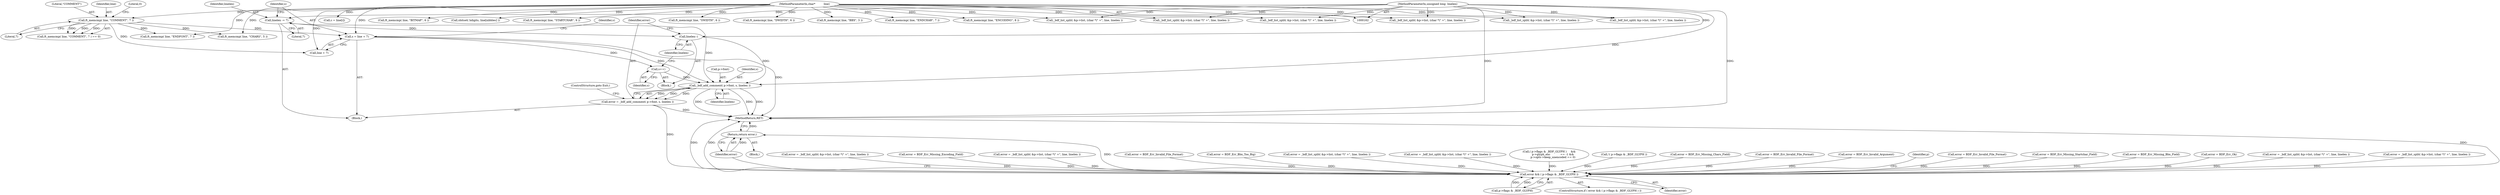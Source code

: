 digraph "0_savannah_7f2e4f4f553f6836be7683f66226afac3fa979b8@pointer" {
"1000231" [label="(Call,_bdf_add_comment( p->font, s, linelen ))"];
"1000225" [label="(Call,s++)"];
"1000214" [label="(Call,s = line + 7)"];
"1000205" [label="(Call,ft_memcmp( line, \"COMMENT\", 7 ))"];
"1000163" [label="(MethodParameterIn,char*          line)"];
"1000227" [label="(Call,linelen--)"];
"1000211" [label="(Call,linelen -= 7)"];
"1000164" [label="(MethodParameterIn,unsigned long  linelen)"];
"1000229" [label="(Call,error = _bdf_add_comment( p->font, s, linelen ))"];
"1001549" [label="(Call,error && ( p->flags & _BDF_GLYPH ))"];
"1001560" [label="(Return,return error;)"];
"1000208" [label="(Literal,7)"];
"1001065" [label="(Call,error = _bdf_list_split( &p->list, (char *)\" +\", line, linelen ))"];
"1001544" [label="(Call,error = BDF_Err_Missing_Encoding_Field)"];
"1001146" [label="(Call,error = _bdf_list_split( &p->list, (char *)\" +\", line, linelen ))"];
"1000212" [label="(Identifier,linelen)"];
"1001561" [label="(Identifier,error)"];
"1000330" [label="(Call,ft_memcmp( line, \"ENDFONT\", 7 ))"];
"1000227" [label="(Call,linelen--)"];
"1000442" [label="(Call,error = BDF_Err_Invalid_File_Format)"];
"1000210" [label="(Block,)"];
"1000232" [label="(Call,p->font)"];
"1001507" [label="(Call,error = BDF_Err_Bbx_Too_Big)"];
"1000407" [label="(Call,error = _bdf_list_split( &p->list, (char *)\" +\", line, linelen ))"];
"1000163" [label="(MethodParameterIn,char*          line)"];
"1001549" [label="(Call,error && ( p->flags & _BDF_GLYPH ))"];
"1000224" [label="(Block,)"];
"1000207" [label="(Literal,\"COMMENT\")"];
"1000998" [label="(Call,ft_memcmp( line, \"SWIDTH\", 6 ))"];
"1000214" [label="(Call,s = line + 7)"];
"1001051" [label="(Call,ft_memcmp( line, \"DWIDTH\", 6 ))"];
"1000258" [label="(Call,error = _bdf_list_split( &p->list, (char *)\" +\", line, linelen ))"];
"1000225" [label="(Call,s++)"];
"1000374" [label="(Call,( p->flags & _BDF_GLYPH )     &&\n         p->glyph_enc            == -1 &&\n         p->opts->keep_unencoded == 0)"];
"1000235" [label="(Identifier,s)"];
"1000213" [label="(Literal,7)"];
"1000228" [label="(Identifier,linelen)"];
"1000215" [label="(Identifier,s)"];
"1000216" [label="(Call,line + 7)"];
"1000484" [label="(Call,!( p->flags & _BDF_GLYPH ))"];
"1000164" [label="(MethodParameterIn,unsigned long  linelen)"];
"1001560" [label="(Return,return error;)"];
"1001132" [label="(Call,ft_memcmp( line, \"BBX\", 3 ))"];
"1000222" [label="(Identifier,s)"];
"1000231" [label="(Call,_bdf_add_comment( p->font, s, linelen ))"];
"1000236" [label="(Identifier,linelen)"];
"1000356" [label="(Call,ft_memcmp( line, \"ENDCHAR\", 7 ))"];
"1000477" [label="(Call,ft_memcmp( line, \"ENCODING\", 8 ))"];
"1000875" [label="(Call,c = line[i])"];
"1001014" [label="(Call,_bdf_list_split( &p->list, (char *)\" +\", line, linelen ))"];
"1001148" [label="(Call,_bdf_list_split( &p->list, (char *)\" +\", line, linelen ))"];
"1001447" [label="(Call,ft_memcmp( line, \"BITMAP\", 6 ))"];
"1000248" [label="(Call,ft_memcmp( line, \"CHARS\", 5 ))"];
"1000254" [label="(Call,error = BDF_Err_Missing_Chars_Field)"];
"1000260" [label="(Call,_bdf_list_split( &p->list, (char *)\" +\", line, linelen ))"];
"1000211" [label="(Call,linelen -= 7)"];
"1000237" [label="(ControlStructure,goto Exit;)"];
"1001539" [label="(Call,error = BDF_Err_Invalid_File_Format)"];
"1000204" [label="(Call,ft_memcmp( line, \"COMMENT\", 7 ) == 0)"];
"1000309" [label="(Call,error = BDF_Err_Invalid_Argument)"];
"1001558" [label="(Identifier,p)"];
"1000969" [label="(Call,sbitset( hdigits, line[nibbles] ))"];
"1001551" [label="(Call,p->flags & _BDF_GLYPH)"];
"1000409" [label="(Call,_bdf_list_split( &p->list, (char *)\" +\", line, linelen ))"];
"1000230" [label="(Identifier,error)"];
"1000397" [label="(Call,ft_memcmp( line, \"STARTCHAR\", 9 ))"];
"1000586" [label="(Call,error = BDF_Err_Invalid_File_Format)"];
"1000491" [label="(Call,error = BDF_Err_Missing_Startchar_Field)"];
"1001067" [label="(Call,_bdf_list_split( &p->list, (char *)\" +\", line, linelen ))"];
"1001548" [label="(ControlStructure,if ( error && ( p->flags & _BDF_GLYPH ) ))"];
"1001562" [label="(MethodReturn,RET)"];
"1001550" [label="(Identifier,error)"];
"1000205" [label="(Call,ft_memcmp( line, \"COMMENT\", 7 ))"];
"1001462" [label="(Call,error = BDF_Err_Missing_Bbx_Field)"];
"1000229" [label="(Call,error = _bdf_add_comment( p->font, s, linelen ))"];
"1000206" [label="(Identifier,line)"];
"1000209" [label="(Literal,0)"];
"1000168" [label="(Block,)"];
"1000497" [label="(Call,_bdf_list_split( &p->list, (char *)\" +\", line, linelen ))"];
"1000181" [label="(Call,error = BDF_Err_Ok)"];
"1001012" [label="(Call,error = _bdf_list_split( &p->list, (char *)\" +\", line, linelen ))"];
"1000226" [label="(Identifier,s)"];
"1000495" [label="(Call,error = _bdf_list_split( &p->list, (char *)\" +\", line, linelen ))"];
"1000231" -> "1000229"  [label="AST: "];
"1000231" -> "1000236"  [label="CFG: "];
"1000232" -> "1000231"  [label="AST: "];
"1000235" -> "1000231"  [label="AST: "];
"1000236" -> "1000231"  [label="AST: "];
"1000229" -> "1000231"  [label="CFG: "];
"1000231" -> "1001562"  [label="DDG: "];
"1000231" -> "1001562"  [label="DDG: "];
"1000231" -> "1001562"  [label="DDG: "];
"1000231" -> "1000229"  [label="DDG: "];
"1000231" -> "1000229"  [label="DDG: "];
"1000231" -> "1000229"  [label="DDG: "];
"1000225" -> "1000231"  [label="DDG: "];
"1000214" -> "1000231"  [label="DDG: "];
"1000227" -> "1000231"  [label="DDG: "];
"1000211" -> "1000231"  [label="DDG: "];
"1000164" -> "1000231"  [label="DDG: "];
"1000225" -> "1000224"  [label="AST: "];
"1000225" -> "1000226"  [label="CFG: "];
"1000226" -> "1000225"  [label="AST: "];
"1000228" -> "1000225"  [label="CFG: "];
"1000214" -> "1000225"  [label="DDG: "];
"1000214" -> "1000210"  [label="AST: "];
"1000214" -> "1000216"  [label="CFG: "];
"1000215" -> "1000214"  [label="AST: "];
"1000216" -> "1000214"  [label="AST: "];
"1000222" -> "1000214"  [label="CFG: "];
"1000214" -> "1001562"  [label="DDG: "];
"1000205" -> "1000214"  [label="DDG: "];
"1000163" -> "1000214"  [label="DDG: "];
"1000205" -> "1000204"  [label="AST: "];
"1000205" -> "1000208"  [label="CFG: "];
"1000206" -> "1000205"  [label="AST: "];
"1000207" -> "1000205"  [label="AST: "];
"1000208" -> "1000205"  [label="AST: "];
"1000209" -> "1000205"  [label="CFG: "];
"1000205" -> "1000204"  [label="DDG: "];
"1000205" -> "1000204"  [label="DDG: "];
"1000205" -> "1000204"  [label="DDG: "];
"1000163" -> "1000205"  [label="DDG: "];
"1000205" -> "1000216"  [label="DDG: "];
"1000205" -> "1000248"  [label="DDG: "];
"1000205" -> "1000330"  [label="DDG: "];
"1000163" -> "1000162"  [label="AST: "];
"1000163" -> "1001562"  [label="DDG: "];
"1000163" -> "1000216"  [label="DDG: "];
"1000163" -> "1000248"  [label="DDG: "];
"1000163" -> "1000260"  [label="DDG: "];
"1000163" -> "1000330"  [label="DDG: "];
"1000163" -> "1000356"  [label="DDG: "];
"1000163" -> "1000397"  [label="DDG: "];
"1000163" -> "1000409"  [label="DDG: "];
"1000163" -> "1000477"  [label="DDG: "];
"1000163" -> "1000497"  [label="DDG: "];
"1000163" -> "1000875"  [label="DDG: "];
"1000163" -> "1000969"  [label="DDG: "];
"1000163" -> "1000998"  [label="DDG: "];
"1000163" -> "1001014"  [label="DDG: "];
"1000163" -> "1001051"  [label="DDG: "];
"1000163" -> "1001067"  [label="DDG: "];
"1000163" -> "1001132"  [label="DDG: "];
"1000163" -> "1001148"  [label="DDG: "];
"1000163" -> "1001447"  [label="DDG: "];
"1000227" -> "1000224"  [label="AST: "];
"1000227" -> "1000228"  [label="CFG: "];
"1000228" -> "1000227"  [label="AST: "];
"1000230" -> "1000227"  [label="CFG: "];
"1000211" -> "1000227"  [label="DDG: "];
"1000164" -> "1000227"  [label="DDG: "];
"1000211" -> "1000210"  [label="AST: "];
"1000211" -> "1000213"  [label="CFG: "];
"1000212" -> "1000211"  [label="AST: "];
"1000213" -> "1000211"  [label="AST: "];
"1000215" -> "1000211"  [label="CFG: "];
"1000164" -> "1000211"  [label="DDG: "];
"1000164" -> "1000162"  [label="AST: "];
"1000164" -> "1001562"  [label="DDG: "];
"1000164" -> "1000260"  [label="DDG: "];
"1000164" -> "1000409"  [label="DDG: "];
"1000164" -> "1000497"  [label="DDG: "];
"1000164" -> "1001014"  [label="DDG: "];
"1000164" -> "1001067"  [label="DDG: "];
"1000164" -> "1001148"  [label="DDG: "];
"1000229" -> "1000210"  [label="AST: "];
"1000230" -> "1000229"  [label="AST: "];
"1000237" -> "1000229"  [label="CFG: "];
"1000229" -> "1001562"  [label="DDG: "];
"1000229" -> "1001549"  [label="DDG: "];
"1001549" -> "1001548"  [label="AST: "];
"1001549" -> "1001550"  [label="CFG: "];
"1001549" -> "1001551"  [label="CFG: "];
"1001550" -> "1001549"  [label="AST: "];
"1001551" -> "1001549"  [label="AST: "];
"1001558" -> "1001549"  [label="CFG: "];
"1001561" -> "1001549"  [label="CFG: "];
"1001549" -> "1001562"  [label="DDG: "];
"1001549" -> "1001562"  [label="DDG: "];
"1001549" -> "1001562"  [label="DDG: "];
"1001065" -> "1001549"  [label="DDG: "];
"1000442" -> "1001549"  [label="DDG: "];
"1000495" -> "1001549"  [label="DDG: "];
"1000254" -> "1001549"  [label="DDG: "];
"1000407" -> "1001549"  [label="DDG: "];
"1000586" -> "1001549"  [label="DDG: "];
"1000491" -> "1001549"  [label="DDG: "];
"1001539" -> "1001549"  [label="DDG: "];
"1000181" -> "1001549"  [label="DDG: "];
"1000258" -> "1001549"  [label="DDG: "];
"1000309" -> "1001549"  [label="DDG: "];
"1001544" -> "1001549"  [label="DDG: "];
"1001462" -> "1001549"  [label="DDG: "];
"1001012" -> "1001549"  [label="DDG: "];
"1001507" -> "1001549"  [label="DDG: "];
"1001146" -> "1001549"  [label="DDG: "];
"1001551" -> "1001549"  [label="DDG: "];
"1001551" -> "1001549"  [label="DDG: "];
"1000374" -> "1001549"  [label="DDG: "];
"1000484" -> "1001549"  [label="DDG: "];
"1001549" -> "1001560"  [label="DDG: "];
"1001560" -> "1000168"  [label="AST: "];
"1001560" -> "1001561"  [label="CFG: "];
"1001561" -> "1001560"  [label="AST: "];
"1001562" -> "1001560"  [label="CFG: "];
"1001560" -> "1001562"  [label="DDG: "];
"1001561" -> "1001560"  [label="DDG: "];
}
